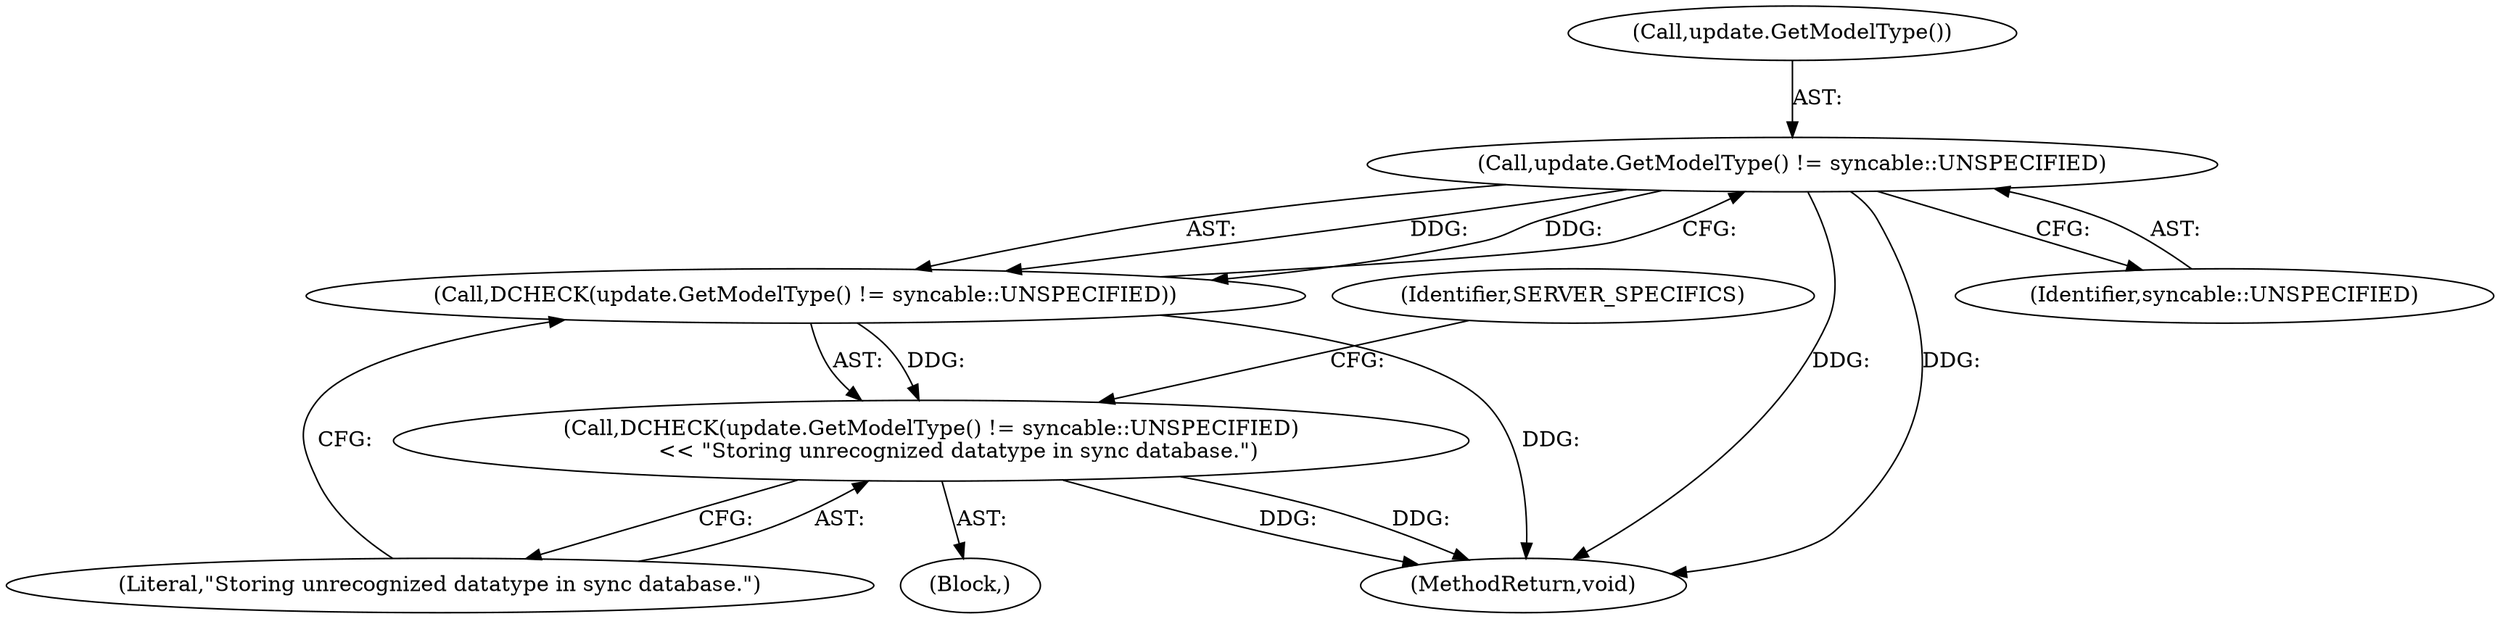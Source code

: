 digraph "0_Chrome_19190765882e272a6a2162c89acdb29110f7e3cf_6@API" {
"1000190" [label="(Call,update.GetModelType() != syncable::UNSPECIFIED)"];
"1000189" [label="(Call,DCHECK(update.GetModelType() != syncable::UNSPECIFIED))"];
"1000188" [label="(Call,DCHECK(update.GetModelType() != syncable::UNSPECIFIED)\n        << \"Storing unrecognized datatype in sync database.\")"];
"1000193" [label="(Literal,\"Storing unrecognized datatype in sync database.\")"];
"1000195" [label="(Identifier,SERVER_SPECIFICS)"];
"1000189" [label="(Call,DCHECK(update.GetModelType() != syncable::UNSPECIFIED))"];
"1000191" [label="(Call,update.GetModelType())"];
"1000227" [label="(MethodReturn,void)"];
"1000188" [label="(Call,DCHECK(update.GetModelType() != syncable::UNSPECIFIED)\n        << \"Storing unrecognized datatype in sync database.\")"];
"1000187" [label="(Block,)"];
"1000190" [label="(Call,update.GetModelType() != syncable::UNSPECIFIED)"];
"1000192" [label="(Identifier,syncable::UNSPECIFIED)"];
"1000190" -> "1000189"  [label="AST: "];
"1000190" -> "1000192"  [label="CFG: "];
"1000191" -> "1000190"  [label="AST: "];
"1000192" -> "1000190"  [label="AST: "];
"1000189" -> "1000190"  [label="CFG: "];
"1000190" -> "1000227"  [label="DDG: "];
"1000190" -> "1000227"  [label="DDG: "];
"1000190" -> "1000189"  [label="DDG: "];
"1000190" -> "1000189"  [label="DDG: "];
"1000189" -> "1000188"  [label="AST: "];
"1000193" -> "1000189"  [label="CFG: "];
"1000189" -> "1000227"  [label="DDG: "];
"1000189" -> "1000188"  [label="DDG: "];
"1000188" -> "1000187"  [label="AST: "];
"1000188" -> "1000193"  [label="CFG: "];
"1000193" -> "1000188"  [label="AST: "];
"1000195" -> "1000188"  [label="CFG: "];
"1000188" -> "1000227"  [label="DDG: "];
"1000188" -> "1000227"  [label="DDG: "];
}
